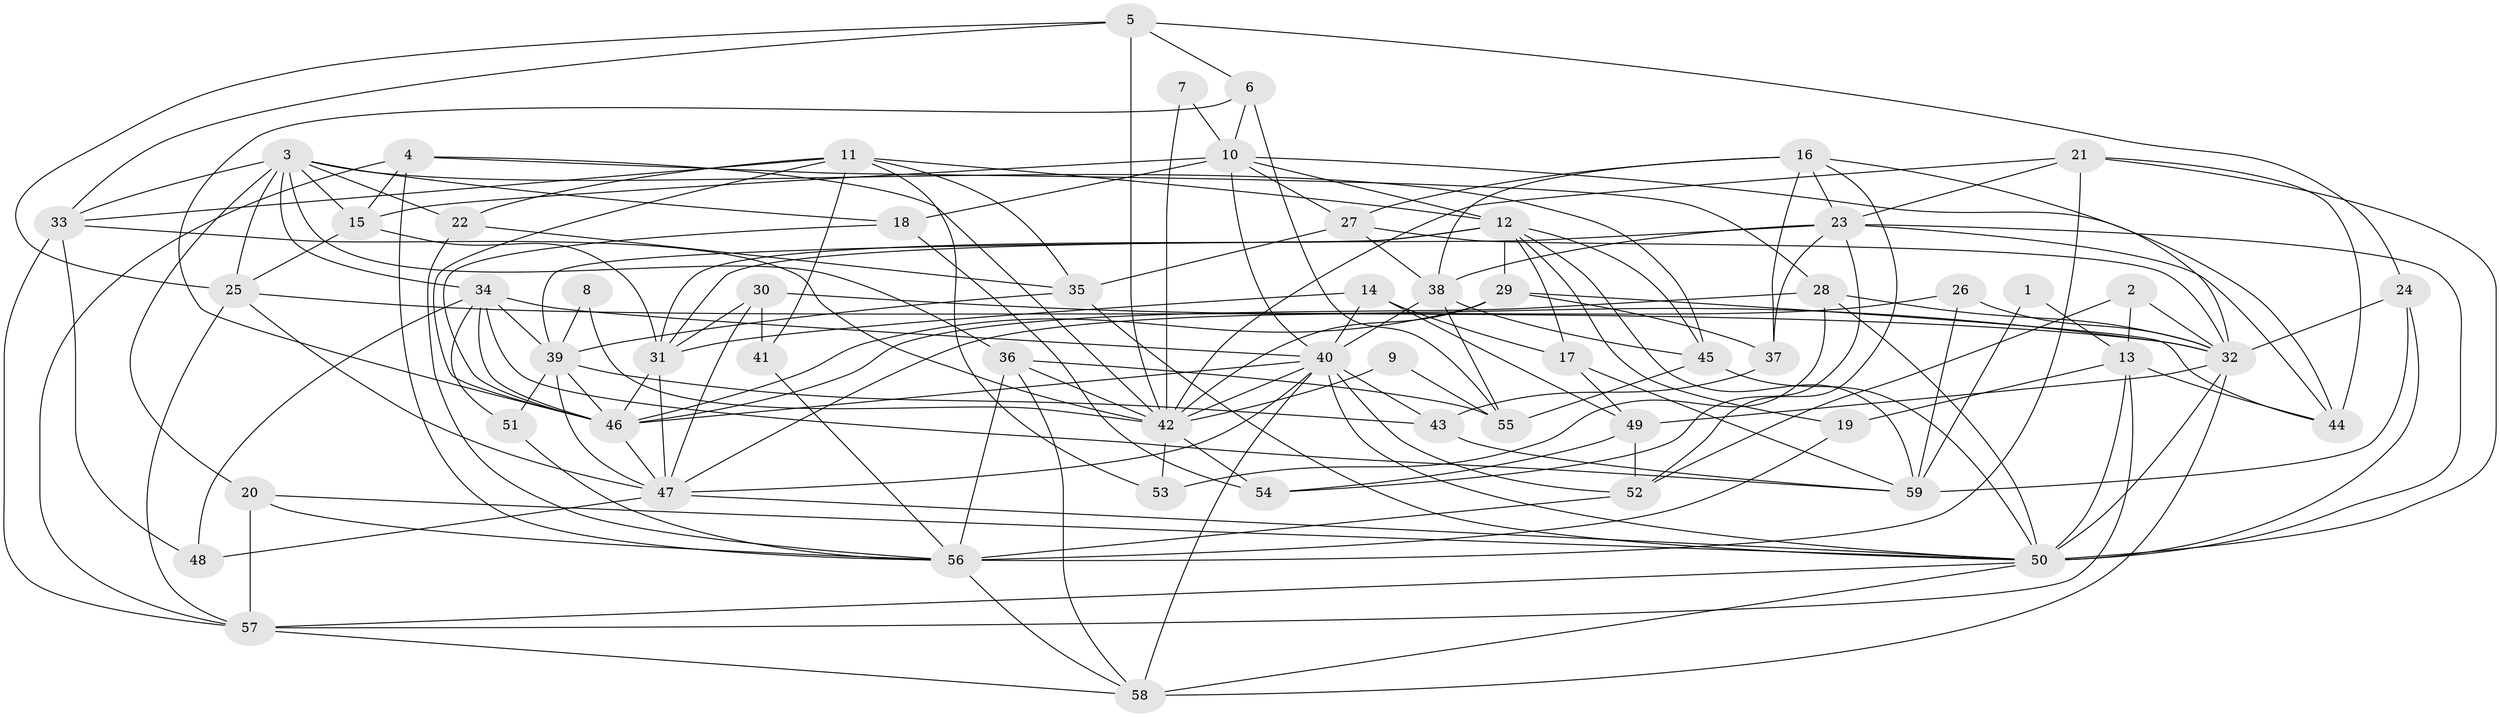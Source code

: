 // original degree distribution, {3: 0.2564102564102564, 5: 0.1623931623931624, 2: 0.1623931623931624, 4: 0.28205128205128205, 10: 0.008547008547008548, 6: 0.05128205128205128, 7: 0.05128205128205128, 8: 0.017094017094017096, 9: 0.008547008547008548}
// Generated by graph-tools (version 1.1) at 2025/50/03/09/25 03:50:04]
// undirected, 59 vertices, 166 edges
graph export_dot {
graph [start="1"]
  node [color=gray90,style=filled];
  1;
  2;
  3;
  4;
  5;
  6;
  7;
  8;
  9;
  10;
  11;
  12;
  13;
  14;
  15;
  16;
  17;
  18;
  19;
  20;
  21;
  22;
  23;
  24;
  25;
  26;
  27;
  28;
  29;
  30;
  31;
  32;
  33;
  34;
  35;
  36;
  37;
  38;
  39;
  40;
  41;
  42;
  43;
  44;
  45;
  46;
  47;
  48;
  49;
  50;
  51;
  52;
  53;
  54;
  55;
  56;
  57;
  58;
  59;
  1 -- 13 [weight=1.0];
  1 -- 59 [weight=1.0];
  2 -- 13 [weight=1.0];
  2 -- 32 [weight=1.0];
  2 -- 52 [weight=1.0];
  3 -- 15 [weight=1.0];
  3 -- 18 [weight=1.0];
  3 -- 20 [weight=1.0];
  3 -- 22 [weight=1.0];
  3 -- 25 [weight=1.0];
  3 -- 33 [weight=2.0];
  3 -- 34 [weight=1.0];
  3 -- 36 [weight=1.0];
  3 -- 45 [weight=1.0];
  4 -- 15 [weight=1.0];
  4 -- 28 [weight=1.0];
  4 -- 42 [weight=1.0];
  4 -- 56 [weight=1.0];
  4 -- 57 [weight=1.0];
  5 -- 6 [weight=1.0];
  5 -- 24 [weight=1.0];
  5 -- 25 [weight=1.0];
  5 -- 33 [weight=1.0];
  5 -- 42 [weight=1.0];
  6 -- 10 [weight=1.0];
  6 -- 46 [weight=1.0];
  6 -- 55 [weight=1.0];
  7 -- 10 [weight=1.0];
  7 -- 42 [weight=1.0];
  8 -- 39 [weight=1.0];
  8 -- 42 [weight=1.0];
  9 -- 42 [weight=1.0];
  9 -- 55 [weight=1.0];
  10 -- 12 [weight=1.0];
  10 -- 15 [weight=1.0];
  10 -- 18 [weight=1.0];
  10 -- 27 [weight=1.0];
  10 -- 32 [weight=1.0];
  10 -- 40 [weight=1.0];
  11 -- 12 [weight=1.0];
  11 -- 22 [weight=1.0];
  11 -- 33 [weight=1.0];
  11 -- 35 [weight=1.0];
  11 -- 41 [weight=1.0];
  11 -- 46 [weight=1.0];
  11 -- 53 [weight=1.0];
  12 -- 17 [weight=1.0];
  12 -- 19 [weight=1.0];
  12 -- 29 [weight=1.0];
  12 -- 31 [weight=1.0];
  12 -- 39 [weight=1.0];
  12 -- 45 [weight=1.0];
  12 -- 59 [weight=1.0];
  13 -- 19 [weight=1.0];
  13 -- 44 [weight=1.0];
  13 -- 50 [weight=1.0];
  13 -- 57 [weight=1.0];
  14 -- 17 [weight=1.0];
  14 -- 31 [weight=1.0];
  14 -- 40 [weight=1.0];
  14 -- 49 [weight=1.0];
  15 -- 25 [weight=1.0];
  15 -- 31 [weight=1.0];
  16 -- 23 [weight=1.0];
  16 -- 27 [weight=1.0];
  16 -- 37 [weight=1.0];
  16 -- 38 [weight=1.0];
  16 -- 44 [weight=1.0];
  16 -- 52 [weight=1.0];
  17 -- 49 [weight=1.0];
  17 -- 59 [weight=1.0];
  18 -- 46 [weight=1.0];
  18 -- 54 [weight=1.0];
  19 -- 56 [weight=1.0];
  20 -- 50 [weight=1.0];
  20 -- 56 [weight=1.0];
  20 -- 57 [weight=1.0];
  21 -- 23 [weight=1.0];
  21 -- 42 [weight=1.0];
  21 -- 44 [weight=1.0];
  21 -- 50 [weight=1.0];
  21 -- 56 [weight=1.0];
  22 -- 35 [weight=1.0];
  22 -- 56 [weight=1.0];
  23 -- 31 [weight=1.0];
  23 -- 37 [weight=1.0];
  23 -- 38 [weight=1.0];
  23 -- 44 [weight=1.0];
  23 -- 50 [weight=1.0];
  23 -- 54 [weight=1.0];
  24 -- 32 [weight=1.0];
  24 -- 50 [weight=1.0];
  24 -- 59 [weight=2.0];
  25 -- 32 [weight=1.0];
  25 -- 47 [weight=1.0];
  25 -- 57 [weight=1.0];
  26 -- 32 [weight=1.0];
  26 -- 47 [weight=1.0];
  26 -- 59 [weight=1.0];
  27 -- 32 [weight=1.0];
  27 -- 35 [weight=1.0];
  27 -- 38 [weight=1.0];
  28 -- 32 [weight=1.0];
  28 -- 46 [weight=1.0];
  28 -- 50 [weight=1.0];
  28 -- 53 [weight=1.0];
  29 -- 37 [weight=1.0];
  29 -- 42 [weight=2.0];
  29 -- 44 [weight=1.0];
  29 -- 46 [weight=1.0];
  30 -- 31 [weight=1.0];
  30 -- 32 [weight=1.0];
  30 -- 41 [weight=1.0];
  30 -- 47 [weight=1.0];
  31 -- 46 [weight=1.0];
  31 -- 47 [weight=1.0];
  32 -- 49 [weight=1.0];
  32 -- 50 [weight=1.0];
  32 -- 58 [weight=1.0];
  33 -- 42 [weight=1.0];
  33 -- 48 [weight=1.0];
  33 -- 57 [weight=1.0];
  34 -- 39 [weight=1.0];
  34 -- 40 [weight=1.0];
  34 -- 46 [weight=1.0];
  34 -- 48 [weight=1.0];
  34 -- 51 [weight=1.0];
  34 -- 59 [weight=1.0];
  35 -- 39 [weight=1.0];
  35 -- 50 [weight=1.0];
  36 -- 42 [weight=1.0];
  36 -- 55 [weight=1.0];
  36 -- 56 [weight=1.0];
  36 -- 58 [weight=1.0];
  37 -- 43 [weight=1.0];
  38 -- 40 [weight=1.0];
  38 -- 45 [weight=1.0];
  38 -- 55 [weight=1.0];
  39 -- 43 [weight=1.0];
  39 -- 46 [weight=1.0];
  39 -- 47 [weight=1.0];
  39 -- 51 [weight=1.0];
  40 -- 42 [weight=1.0];
  40 -- 43 [weight=1.0];
  40 -- 46 [weight=1.0];
  40 -- 47 [weight=1.0];
  40 -- 50 [weight=1.0];
  40 -- 52 [weight=1.0];
  40 -- 58 [weight=1.0];
  41 -- 56 [weight=1.0];
  42 -- 53 [weight=1.0];
  42 -- 54 [weight=1.0];
  43 -- 59 [weight=1.0];
  45 -- 50 [weight=1.0];
  45 -- 55 [weight=1.0];
  46 -- 47 [weight=1.0];
  47 -- 48 [weight=1.0];
  47 -- 50 [weight=1.0];
  49 -- 52 [weight=1.0];
  49 -- 54 [weight=1.0];
  50 -- 57 [weight=1.0];
  50 -- 58 [weight=1.0];
  51 -- 56 [weight=1.0];
  52 -- 56 [weight=1.0];
  56 -- 58 [weight=1.0];
  57 -- 58 [weight=1.0];
}
